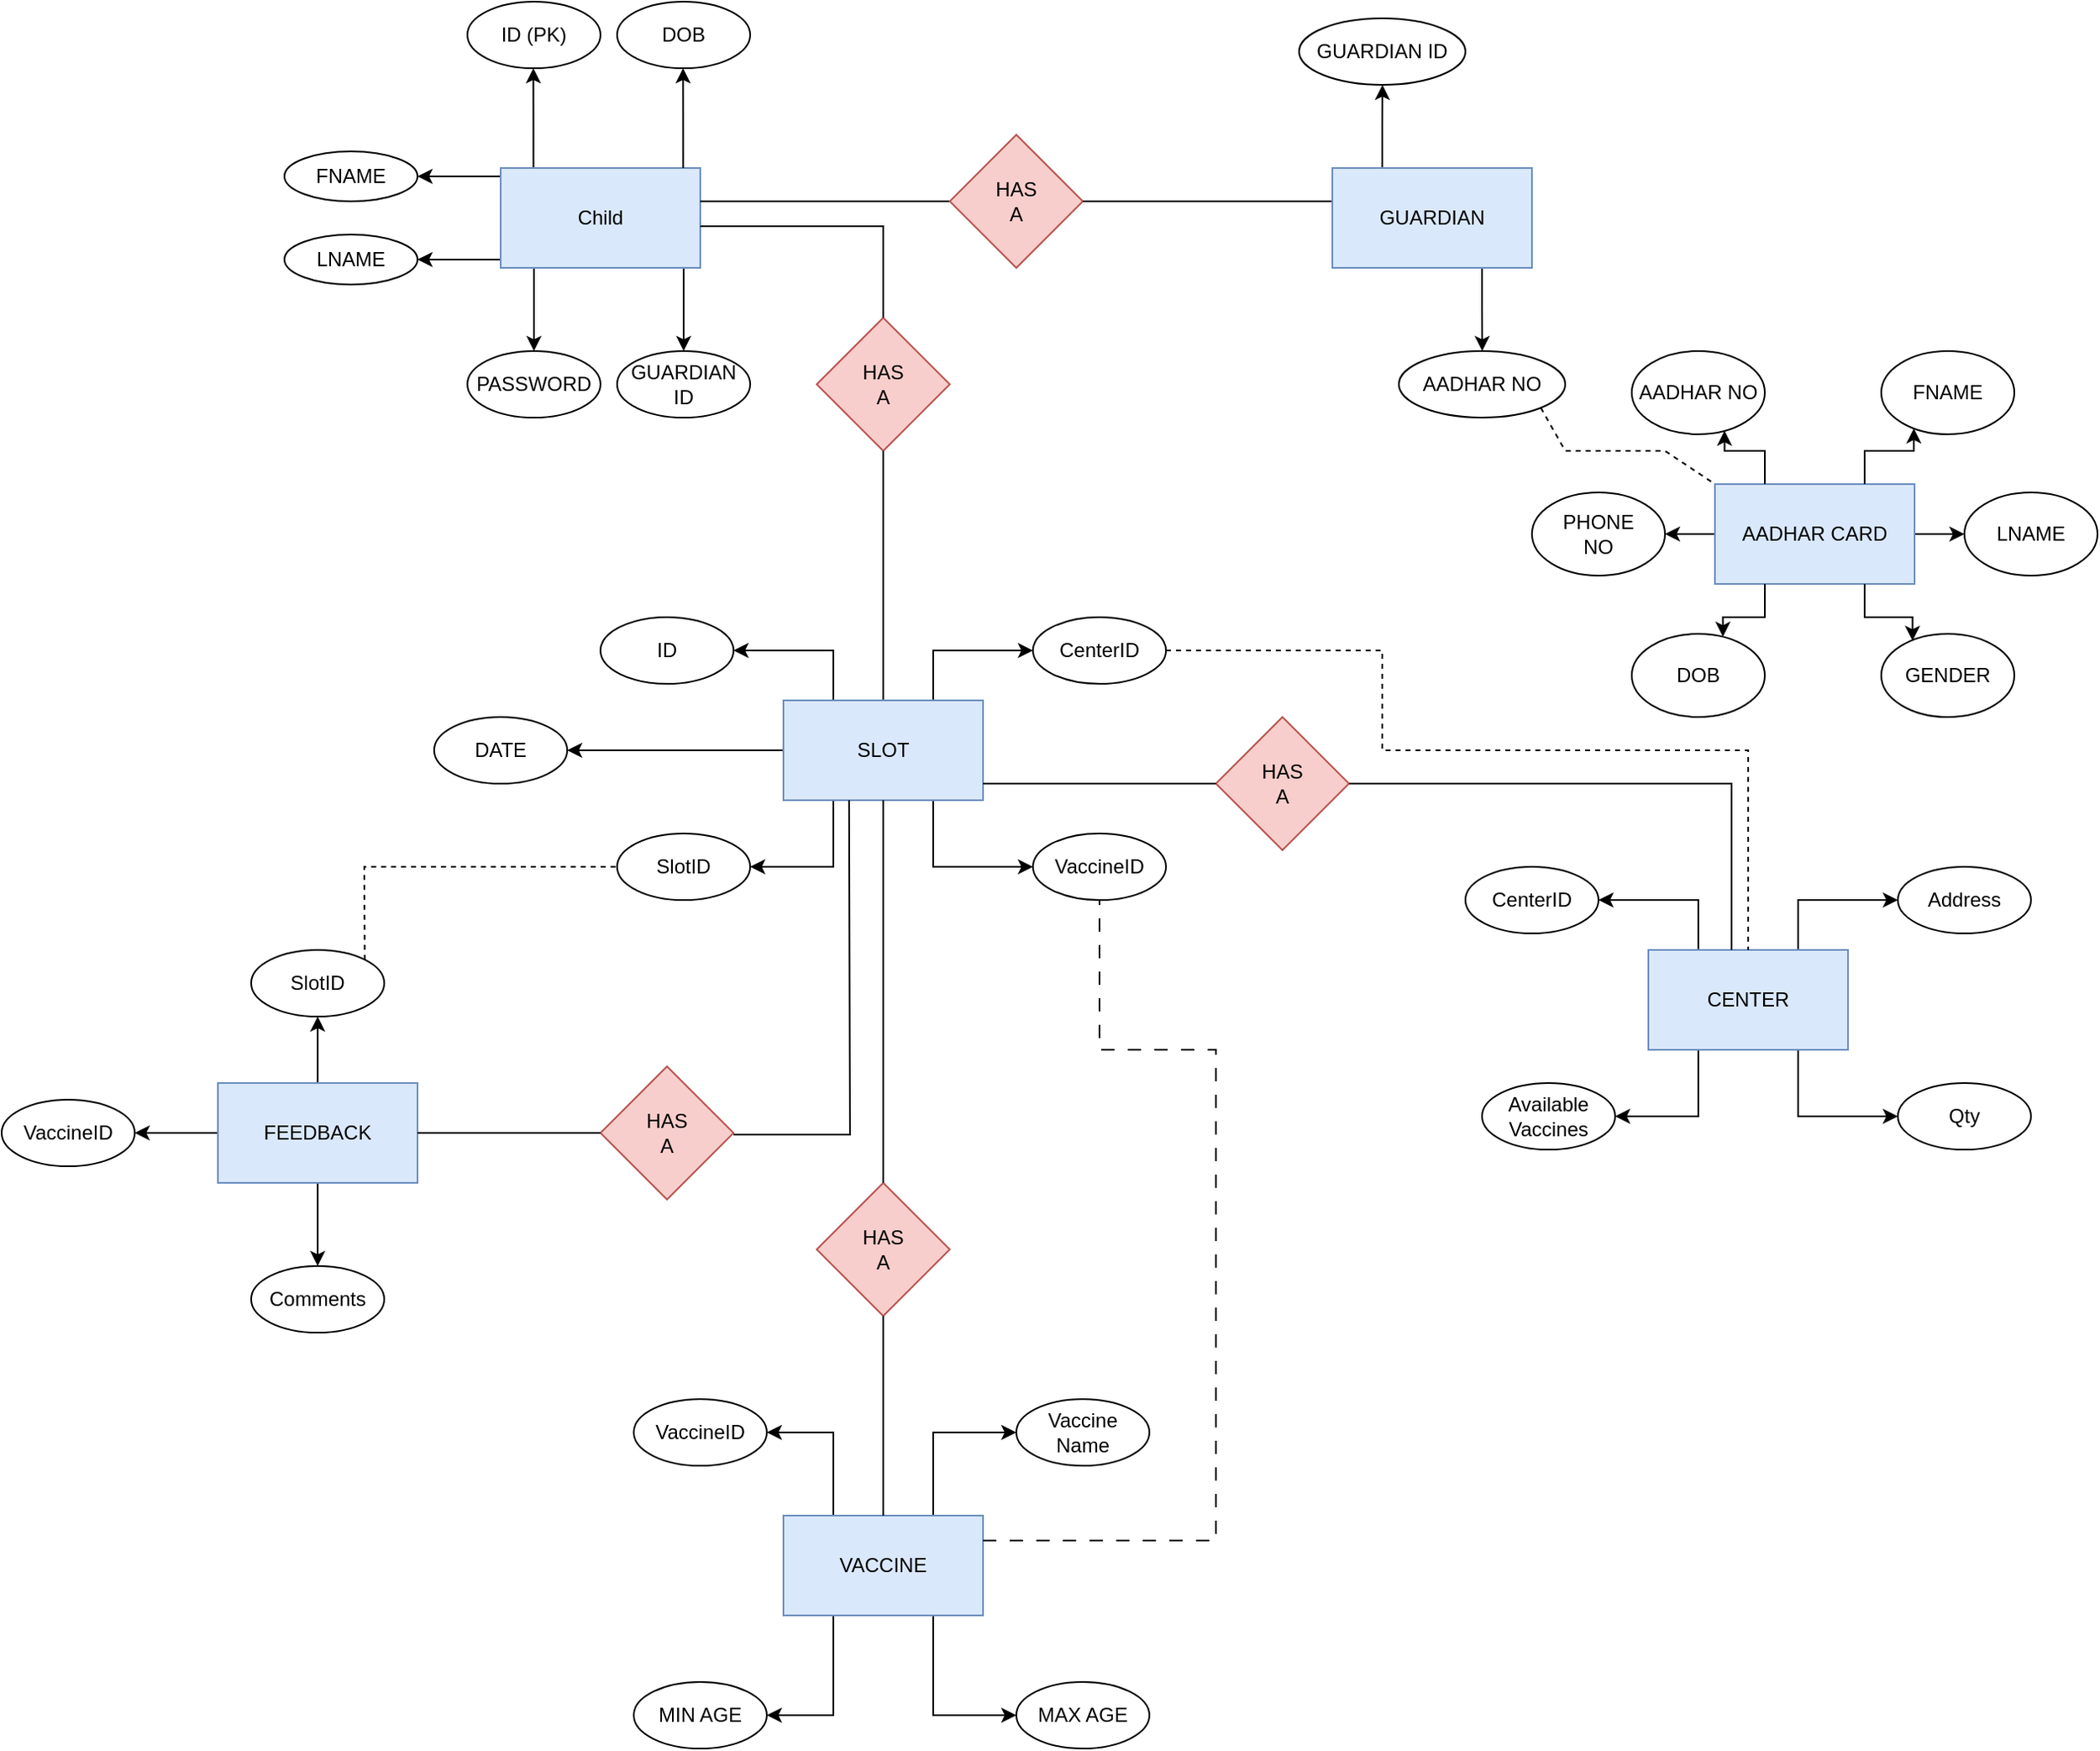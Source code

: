 <mxfile version="22.0.4" type="device">
  <diagram name="Page-1" id="edf60f1a-56cd-e834-aa8a-f176f3a09ee4">
    <mxGraphModel dx="3747" dy="1243" grid="1" gridSize="10" guides="1" tooltips="1" connect="1" arrows="1" fold="1" page="1" pageScale="1" pageWidth="1100" pageHeight="850" background="none" math="0" shadow="0">
      <root>
        <mxCell id="0" />
        <mxCell id="1" parent="0" />
        <mxCell id="GkTiWhYIFZG0V8LEKSP7-30" style="edgeStyle=orthogonalEdgeStyle;rounded=0;orthogonalLoop=1;jettySize=auto;html=1;exitX=0.25;exitY=1;exitDx=0;exitDy=0;entryX=0.5;entryY=0;entryDx=0;entryDy=0;" parent="1" source="GkTiWhYIFZG0V8LEKSP7-5" target="GkTiWhYIFZG0V8LEKSP7-29" edge="1">
          <mxGeometry relative="1" as="geometry">
            <Array as="points">
              <mxPoint x="-280" y="430" />
            </Array>
          </mxGeometry>
        </mxCell>
        <mxCell id="GkTiWhYIFZG0V8LEKSP7-31" style="edgeStyle=orthogonalEdgeStyle;rounded=0;orthogonalLoop=1;jettySize=auto;html=1;exitX=0.75;exitY=1;exitDx=0;exitDy=0;entryX=0.5;entryY=0;entryDx=0;entryDy=0;" parent="1" source="GkTiWhYIFZG0V8LEKSP7-5" target="GkTiWhYIFZG0V8LEKSP7-28" edge="1">
          <mxGeometry relative="1" as="geometry">
            <Array as="points">
              <mxPoint x="-190" y="430" />
            </Array>
          </mxGeometry>
        </mxCell>
        <mxCell id="GkTiWhYIFZG0V8LEKSP7-32" style="edgeStyle=orthogonalEdgeStyle;rounded=0;orthogonalLoop=1;jettySize=auto;html=1;exitX=0.25;exitY=0;exitDx=0;exitDy=0;" parent="1" edge="1">
          <mxGeometry relative="1" as="geometry">
            <mxPoint x="-280.349" y="310" as="targetPoint" />
            <mxPoint x="-280.28" y="370" as="sourcePoint" />
            <Array as="points">
              <mxPoint x="-280.28" y="340" />
              <mxPoint x="-280.28" y="340" />
            </Array>
          </mxGeometry>
        </mxCell>
        <mxCell id="GkTiWhYIFZG0V8LEKSP7-35" style="edgeStyle=orthogonalEdgeStyle;rounded=0;orthogonalLoop=1;jettySize=auto;html=1;exitX=0;exitY=0.25;exitDx=0;exitDy=0;entryX=1;entryY=0.5;entryDx=0;entryDy=0;" parent="1" source="GkTiWhYIFZG0V8LEKSP7-5" target="GkTiWhYIFZG0V8LEKSP7-22" edge="1">
          <mxGeometry relative="1" as="geometry">
            <Array as="points">
              <mxPoint x="-300" y="375" />
            </Array>
          </mxGeometry>
        </mxCell>
        <mxCell id="GkTiWhYIFZG0V8LEKSP7-38" style="edgeStyle=orthogonalEdgeStyle;rounded=0;orthogonalLoop=1;jettySize=auto;html=1;exitX=0;exitY=0.75;exitDx=0;exitDy=0;entryX=1;entryY=0.5;entryDx=0;entryDy=0;" parent="1" source="GkTiWhYIFZG0V8LEKSP7-5" target="GkTiWhYIFZG0V8LEKSP7-25" edge="1">
          <mxGeometry relative="1" as="geometry">
            <Array as="points">
              <mxPoint x="-300" y="425" />
            </Array>
          </mxGeometry>
        </mxCell>
        <mxCell id="GkTiWhYIFZG0V8LEKSP7-5" value="Child" style="rounded=0;whiteSpace=wrap;html=1;fillColor=#dae8fc;strokeColor=#6c8ebf;" parent="1" vertex="1">
          <mxGeometry x="-300" y="370" width="120" height="60" as="geometry" />
        </mxCell>
        <mxCell id="GkTiWhYIFZG0V8LEKSP7-11" value="DOB" style="ellipse;whiteSpace=wrap;html=1;rounded=0;" parent="1" vertex="1">
          <mxGeometry x="-230" y="270" width="80" height="40" as="geometry" />
        </mxCell>
        <mxCell id="GkTiWhYIFZG0V8LEKSP7-19" value="ID (PK)" style="ellipse;whiteSpace=wrap;html=1;rounded=0;" parent="1" vertex="1">
          <mxGeometry x="-320" y="270" width="80" height="40" as="geometry" />
        </mxCell>
        <mxCell id="GkTiWhYIFZG0V8LEKSP7-22" value="FNAME" style="ellipse;whiteSpace=wrap;html=1;" parent="1" vertex="1">
          <mxGeometry x="-430" y="360" width="80" height="30" as="geometry" />
        </mxCell>
        <mxCell id="GkTiWhYIFZG0V8LEKSP7-25" value="LNAME" style="ellipse;whiteSpace=wrap;html=1;" parent="1" vertex="1">
          <mxGeometry x="-430" y="410" width="80" height="30" as="geometry" />
        </mxCell>
        <mxCell id="GkTiWhYIFZG0V8LEKSP7-28" value="GUARDIAN ID" style="ellipse;whiteSpace=wrap;html=1;rounded=0;" parent="1" vertex="1">
          <mxGeometry x="-230" y="480" width="80" height="40" as="geometry" />
        </mxCell>
        <mxCell id="GkTiWhYIFZG0V8LEKSP7-29" value="PASSWORD" style="ellipse;whiteSpace=wrap;html=1;rounded=0;" parent="1" vertex="1">
          <mxGeometry x="-320" y="480" width="80" height="40" as="geometry" />
        </mxCell>
        <mxCell id="GkTiWhYIFZG0V8LEKSP7-33" style="edgeStyle=orthogonalEdgeStyle;rounded=0;orthogonalLoop=1;jettySize=auto;html=1;exitX=0.25;exitY=0;exitDx=0;exitDy=0;" parent="1" edge="1">
          <mxGeometry relative="1" as="geometry">
            <mxPoint x="-190.349" y="310" as="targetPoint" />
            <mxPoint x="-190.28" y="370" as="sourcePoint" />
            <Array as="points">
              <mxPoint x="-190.28" y="340" />
              <mxPoint x="-190.28" y="340" />
            </Array>
          </mxGeometry>
        </mxCell>
        <mxCell id="GkTiWhYIFZG0V8LEKSP7-40" value="" style="endArrow=none;html=1;rounded=0;exitX=1;exitY=0.5;exitDx=0;exitDy=0;" parent="1" edge="1">
          <mxGeometry width="50" height="50" relative="1" as="geometry">
            <mxPoint x="-180.0" y="390.0" as="sourcePoint" />
            <mxPoint x="-30" y="390" as="targetPoint" />
          </mxGeometry>
        </mxCell>
        <mxCell id="GkTiWhYIFZG0V8LEKSP7-41" value="&lt;div&gt;HAS&lt;/div&gt;&lt;div&gt;A&lt;br&gt;&lt;/div&gt;" style="rhombus;whiteSpace=wrap;html=1;fillColor=#f8cecc;strokeColor=#b85450;" parent="1" vertex="1">
          <mxGeometry x="-30" y="350" width="80" height="80" as="geometry" />
        </mxCell>
        <mxCell id="GkTiWhYIFZG0V8LEKSP7-42" value="" style="endArrow=none;html=1;rounded=0;exitX=1;exitY=0.5;exitDx=0;exitDy=0;entryX=0;entryY=0.5;entryDx=0;entryDy=0;" parent="1" source="GkTiWhYIFZG0V8LEKSP7-41" edge="1">
          <mxGeometry width="50" height="50" relative="1" as="geometry">
            <mxPoint x="-60" y="520" as="sourcePoint" />
            <mxPoint x="200" y="390.0" as="targetPoint" />
          </mxGeometry>
        </mxCell>
        <mxCell id="GkTiWhYIFZG0V8LEKSP7-44" style="edgeStyle=orthogonalEdgeStyle;rounded=0;orthogonalLoop=1;jettySize=auto;html=1;exitX=0.25;exitY=0;exitDx=0;exitDy=0;" parent="1" source="GkTiWhYIFZG0V8LEKSP7-43" edge="1">
          <mxGeometry relative="1" as="geometry">
            <mxPoint x="230.118" y="320" as="targetPoint" />
          </mxGeometry>
        </mxCell>
        <mxCell id="GkTiWhYIFZG0V8LEKSP7-47" style="edgeStyle=orthogonalEdgeStyle;rounded=0;orthogonalLoop=1;jettySize=auto;html=1;exitX=0.75;exitY=1;exitDx=0;exitDy=0;" parent="1" source="GkTiWhYIFZG0V8LEKSP7-43" edge="1">
          <mxGeometry relative="1" as="geometry">
            <mxPoint x="290.118" y="480" as="targetPoint" />
          </mxGeometry>
        </mxCell>
        <mxCell id="GkTiWhYIFZG0V8LEKSP7-43" value="GUARDIAN" style="rounded=0;whiteSpace=wrap;html=1;fillColor=#dae8fc;strokeColor=#6c8ebf;" parent="1" vertex="1">
          <mxGeometry x="200" y="370" width="120" height="60" as="geometry" />
        </mxCell>
        <mxCell id="GkTiWhYIFZG0V8LEKSP7-45" value="GUARDIAN ID" style="ellipse;whiteSpace=wrap;html=1;rounded=0;" parent="1" vertex="1">
          <mxGeometry x="180" y="280" width="100" height="40" as="geometry" />
        </mxCell>
        <mxCell id="GkTiWhYIFZG0V8LEKSP7-48" value="AADHAR NO" style="ellipse;whiteSpace=wrap;html=1;rounded=0;" parent="1" vertex="1">
          <mxGeometry x="240" y="480" width="100" height="40" as="geometry" />
        </mxCell>
        <mxCell id="GkTiWhYIFZG0V8LEKSP7-53" style="edgeStyle=orthogonalEdgeStyle;rounded=0;orthogonalLoop=1;jettySize=auto;html=1;exitX=1;exitY=0.5;exitDx=0;exitDy=0;" parent="1" source="GkTiWhYIFZG0V8LEKSP7-52" edge="1">
          <mxGeometry relative="1" as="geometry">
            <mxPoint x="580" y="590.412" as="targetPoint" />
          </mxGeometry>
        </mxCell>
        <mxCell id="GkTiWhYIFZG0V8LEKSP7-64" style="edgeStyle=orthogonalEdgeStyle;rounded=0;orthogonalLoop=1;jettySize=auto;html=1;exitX=0;exitY=0.5;exitDx=0;exitDy=0;entryX=1;entryY=0.5;entryDx=0;entryDy=0;" parent="1" source="GkTiWhYIFZG0V8LEKSP7-52" target="GkTiWhYIFZG0V8LEKSP7-62" edge="1">
          <mxGeometry relative="1" as="geometry" />
        </mxCell>
        <mxCell id="GkTiWhYIFZG0V8LEKSP7-52" value="AADHAR CARD" style="rounded=0;whiteSpace=wrap;html=1;fillColor=#dae8fc;strokeColor=#6c8ebf;" parent="1" vertex="1">
          <mxGeometry x="430" y="560" width="120" height="60" as="geometry" />
        </mxCell>
        <mxCell id="GkTiWhYIFZG0V8LEKSP7-54" value="LNAME" style="ellipse;whiteSpace=wrap;html=1;" parent="1" vertex="1">
          <mxGeometry x="580" y="565" width="80" height="50" as="geometry" />
        </mxCell>
        <mxCell id="GkTiWhYIFZG0V8LEKSP7-55" value="FNAME" style="ellipse;whiteSpace=wrap;html=1;" parent="1" vertex="1">
          <mxGeometry x="530" y="480" width="80" height="50" as="geometry" />
        </mxCell>
        <mxCell id="GkTiWhYIFZG0V8LEKSP7-56" value="AADHAR NO" style="ellipse;whiteSpace=wrap;html=1;" parent="1" vertex="1">
          <mxGeometry x="380" y="480" width="80" height="50" as="geometry" />
        </mxCell>
        <mxCell id="GkTiWhYIFZG0V8LEKSP7-59" style="edgeStyle=orthogonalEdgeStyle;rounded=0;orthogonalLoop=1;jettySize=auto;html=1;exitX=0.75;exitY=0;exitDx=0;exitDy=0;entryX=0.245;entryY=0.929;entryDx=0;entryDy=0;entryPerimeter=0;" parent="1" source="GkTiWhYIFZG0V8LEKSP7-52" target="GkTiWhYIFZG0V8LEKSP7-55" edge="1">
          <mxGeometry relative="1" as="geometry" />
        </mxCell>
        <mxCell id="GkTiWhYIFZG0V8LEKSP7-61" style="edgeStyle=orthogonalEdgeStyle;rounded=0;orthogonalLoop=1;jettySize=auto;html=1;exitX=0.25;exitY=0;exitDx=0;exitDy=0;entryX=0.697;entryY=0.957;entryDx=0;entryDy=0;entryPerimeter=0;" parent="1" source="GkTiWhYIFZG0V8LEKSP7-52" target="GkTiWhYIFZG0V8LEKSP7-56" edge="1">
          <mxGeometry relative="1" as="geometry" />
        </mxCell>
        <mxCell id="GkTiWhYIFZG0V8LEKSP7-62" value="PHONE&lt;br&gt;NO" style="ellipse;whiteSpace=wrap;html=1;" parent="1" vertex="1">
          <mxGeometry x="320" y="565" width="80" height="50" as="geometry" />
        </mxCell>
        <mxCell id="GkTiWhYIFZG0V8LEKSP7-65" value="DOB" style="ellipse;whiteSpace=wrap;html=1;" parent="1" vertex="1">
          <mxGeometry x="380" y="650" width="80" height="50" as="geometry" />
        </mxCell>
        <mxCell id="GkTiWhYIFZG0V8LEKSP7-66" value="GENDER" style="ellipse;whiteSpace=wrap;html=1;" parent="1" vertex="1">
          <mxGeometry x="530" y="650" width="80" height="50" as="geometry" />
        </mxCell>
        <mxCell id="GkTiWhYIFZG0V8LEKSP7-68" style="edgeStyle=orthogonalEdgeStyle;rounded=0;orthogonalLoop=1;jettySize=auto;html=1;exitX=0.25;exitY=1;exitDx=0;exitDy=0;entryX=0.685;entryY=0.036;entryDx=0;entryDy=0;entryPerimeter=0;" parent="1" source="GkTiWhYIFZG0V8LEKSP7-52" target="GkTiWhYIFZG0V8LEKSP7-65" edge="1">
          <mxGeometry relative="1" as="geometry" />
        </mxCell>
        <mxCell id="GkTiWhYIFZG0V8LEKSP7-69" style="edgeStyle=orthogonalEdgeStyle;rounded=0;orthogonalLoop=1;jettySize=auto;html=1;exitX=0.75;exitY=1;exitDx=0;exitDy=0;entryX=0.235;entryY=0.084;entryDx=0;entryDy=0;entryPerimeter=0;" parent="1" source="GkTiWhYIFZG0V8LEKSP7-52" target="GkTiWhYIFZG0V8LEKSP7-66" edge="1">
          <mxGeometry relative="1" as="geometry" />
        </mxCell>
        <mxCell id="GkTiWhYIFZG0V8LEKSP7-72" value="&lt;div&gt;HAS&lt;/div&gt;&lt;div&gt;A&lt;br&gt;&lt;/div&gt;" style="rhombus;whiteSpace=wrap;html=1;fillColor=#f8cecc;strokeColor=#b85450;" parent="1" vertex="1">
          <mxGeometry x="-110" y="460" width="80" height="80" as="geometry" />
        </mxCell>
        <mxCell id="GkTiWhYIFZG0V8LEKSP7-73" value="" style="endArrow=none;html=1;rounded=0;entryX=0.5;entryY=0;entryDx=0;entryDy=0;" parent="1" target="GkTiWhYIFZG0V8LEKSP7-72" edge="1">
          <mxGeometry width="50" height="50" relative="1" as="geometry">
            <mxPoint x="-180" y="405" as="sourcePoint" />
            <mxPoint x="-80" y="565" as="targetPoint" />
            <Array as="points">
              <mxPoint x="-70" y="405" />
            </Array>
          </mxGeometry>
        </mxCell>
        <mxCell id="GkTiWhYIFZG0V8LEKSP7-74" value="" style="endArrow=none;html=1;rounded=0;entryX=0.5;entryY=1;entryDx=0;entryDy=0;" parent="1" target="GkTiWhYIFZG0V8LEKSP7-72" edge="1">
          <mxGeometry width="50" height="50" relative="1" as="geometry">
            <mxPoint x="-70" y="690" as="sourcePoint" />
            <mxPoint x="-30" y="540" as="targetPoint" />
          </mxGeometry>
        </mxCell>
        <mxCell id="GkTiWhYIFZG0V8LEKSP7-81" style="edgeStyle=orthogonalEdgeStyle;rounded=0;orthogonalLoop=1;jettySize=auto;html=1;exitX=0.25;exitY=0;exitDx=0;exitDy=0;entryX=1;entryY=0.5;entryDx=0;entryDy=0;" parent="1" source="GkTiWhYIFZG0V8LEKSP7-75" target="GkTiWhYIFZG0V8LEKSP7-76" edge="1">
          <mxGeometry relative="1" as="geometry" />
        </mxCell>
        <mxCell id="GkTiWhYIFZG0V8LEKSP7-82" style="edgeStyle=orthogonalEdgeStyle;rounded=0;orthogonalLoop=1;jettySize=auto;html=1;exitX=0.75;exitY=0;exitDx=0;exitDy=0;entryX=0;entryY=0.5;entryDx=0;entryDy=0;" parent="1" source="GkTiWhYIFZG0V8LEKSP7-75" target="GkTiWhYIFZG0V8LEKSP7-77" edge="1">
          <mxGeometry relative="1" as="geometry" />
        </mxCell>
        <mxCell id="GkTiWhYIFZG0V8LEKSP7-83" style="edgeStyle=orthogonalEdgeStyle;rounded=0;orthogonalLoop=1;jettySize=auto;html=1;exitX=0.75;exitY=1;exitDx=0;exitDy=0;entryX=0;entryY=0.5;entryDx=0;entryDy=0;" parent="1" source="GkTiWhYIFZG0V8LEKSP7-75" target="GkTiWhYIFZG0V8LEKSP7-79" edge="1">
          <mxGeometry relative="1" as="geometry" />
        </mxCell>
        <mxCell id="GkTiWhYIFZG0V8LEKSP7-84" style="edgeStyle=orthogonalEdgeStyle;rounded=0;orthogonalLoop=1;jettySize=auto;html=1;exitX=0.25;exitY=1;exitDx=0;exitDy=0;entryX=1;entryY=0.5;entryDx=0;entryDy=0;" parent="1" source="GkTiWhYIFZG0V8LEKSP7-75" target="GkTiWhYIFZG0V8LEKSP7-78" edge="1">
          <mxGeometry relative="1" as="geometry" />
        </mxCell>
        <mxCell id="GkTiWhYIFZG0V8LEKSP7-116" style="edgeStyle=orthogonalEdgeStyle;rounded=0;orthogonalLoop=1;jettySize=auto;html=1;exitX=0;exitY=0.5;exitDx=0;exitDy=0;entryX=1;entryY=0.5;entryDx=0;entryDy=0;" parent="1" source="GkTiWhYIFZG0V8LEKSP7-75" target="GkTiWhYIFZG0V8LEKSP7-80" edge="1">
          <mxGeometry relative="1" as="geometry" />
        </mxCell>
        <mxCell id="GkTiWhYIFZG0V8LEKSP7-75" value="SLOT" style="rounded=0;whiteSpace=wrap;html=1;fillColor=#dae8fc;strokeColor=#6c8ebf;" parent="1" vertex="1">
          <mxGeometry x="-130" y="690" width="120" height="60" as="geometry" />
        </mxCell>
        <mxCell id="GkTiWhYIFZG0V8LEKSP7-76" value="ID" style="ellipse;whiteSpace=wrap;html=1;rounded=0;" parent="1" vertex="1">
          <mxGeometry x="-240" y="640" width="80" height="40" as="geometry" />
        </mxCell>
        <mxCell id="GkTiWhYIFZG0V8LEKSP7-77" value="CenterID" style="ellipse;whiteSpace=wrap;html=1;rounded=0;" parent="1" vertex="1">
          <mxGeometry x="20" y="640" width="80" height="40" as="geometry" />
        </mxCell>
        <mxCell id="GkTiWhYIFZG0V8LEKSP7-78" value="SlotID" style="ellipse;whiteSpace=wrap;html=1;rounded=0;" parent="1" vertex="1">
          <mxGeometry x="-230" y="770" width="80" height="40" as="geometry" />
        </mxCell>
        <mxCell id="GkTiWhYIFZG0V8LEKSP7-79" value="VaccineID" style="ellipse;whiteSpace=wrap;html=1;rounded=0;" parent="1" vertex="1">
          <mxGeometry x="20" y="770" width="80" height="40" as="geometry" />
        </mxCell>
        <mxCell id="GkTiWhYIFZG0V8LEKSP7-80" value="DATE" style="ellipse;whiteSpace=wrap;html=1;rounded=0;" parent="1" vertex="1">
          <mxGeometry x="-340" y="700" width="80" height="40" as="geometry" />
        </mxCell>
        <mxCell id="GkTiWhYIFZG0V8LEKSP7-86" style="edgeStyle=orthogonalEdgeStyle;rounded=0;orthogonalLoop=1;jettySize=auto;html=1;exitX=0.25;exitY=0;exitDx=0;exitDy=0;entryX=1;entryY=0.5;entryDx=0;entryDy=0;" parent="1" source="GkTiWhYIFZG0V8LEKSP7-91" target="GkTiWhYIFZG0V8LEKSP7-92" edge="1">
          <mxGeometry relative="1" as="geometry" />
        </mxCell>
        <mxCell id="GkTiWhYIFZG0V8LEKSP7-87" style="edgeStyle=orthogonalEdgeStyle;rounded=0;orthogonalLoop=1;jettySize=auto;html=1;exitX=0.75;exitY=0;exitDx=0;exitDy=0;entryX=0;entryY=0.5;entryDx=0;entryDy=0;" parent="1" source="GkTiWhYIFZG0V8LEKSP7-91" target="GkTiWhYIFZG0V8LEKSP7-93" edge="1">
          <mxGeometry relative="1" as="geometry" />
        </mxCell>
        <mxCell id="GkTiWhYIFZG0V8LEKSP7-88" style="edgeStyle=orthogonalEdgeStyle;rounded=0;orthogonalLoop=1;jettySize=auto;html=1;exitX=0.75;exitY=1;exitDx=0;exitDy=0;entryX=0;entryY=0.5;entryDx=0;entryDy=0;" parent="1" source="GkTiWhYIFZG0V8LEKSP7-91" target="GkTiWhYIFZG0V8LEKSP7-95" edge="1">
          <mxGeometry relative="1" as="geometry" />
        </mxCell>
        <mxCell id="GkTiWhYIFZG0V8LEKSP7-89" style="edgeStyle=orthogonalEdgeStyle;rounded=0;orthogonalLoop=1;jettySize=auto;html=1;exitX=0.25;exitY=1;exitDx=0;exitDy=0;entryX=1;entryY=0.5;entryDx=0;entryDy=0;" parent="1" source="GkTiWhYIFZG0V8LEKSP7-91" target="GkTiWhYIFZG0V8LEKSP7-94" edge="1">
          <mxGeometry relative="1" as="geometry" />
        </mxCell>
        <mxCell id="GkTiWhYIFZG0V8LEKSP7-91" value="CENTER" style="rounded=0;whiteSpace=wrap;html=1;fillColor=#dae8fc;strokeColor=#6c8ebf;" parent="1" vertex="1">
          <mxGeometry x="390" y="840" width="120" height="60" as="geometry" />
        </mxCell>
        <mxCell id="GkTiWhYIFZG0V8LEKSP7-92" value="CenterID" style="ellipse;whiteSpace=wrap;html=1;rounded=0;" parent="1" vertex="1">
          <mxGeometry x="280" y="790" width="80" height="40" as="geometry" />
        </mxCell>
        <mxCell id="GkTiWhYIFZG0V8LEKSP7-93" value="Address" style="ellipse;whiteSpace=wrap;html=1;rounded=0;" parent="1" vertex="1">
          <mxGeometry x="540" y="790" width="80" height="40" as="geometry" />
        </mxCell>
        <mxCell id="GkTiWhYIFZG0V8LEKSP7-94" value="&lt;div&gt;Available&lt;/div&gt;&lt;div&gt;Vaccines&lt;/div&gt;" style="ellipse;whiteSpace=wrap;html=1;rounded=0;" parent="1" vertex="1">
          <mxGeometry x="290" y="920" width="80" height="40" as="geometry" />
        </mxCell>
        <mxCell id="GkTiWhYIFZG0V8LEKSP7-95" value="Qty" style="ellipse;whiteSpace=wrap;html=1;rounded=0;" parent="1" vertex="1">
          <mxGeometry x="540" y="920" width="80" height="40" as="geometry" />
        </mxCell>
        <mxCell id="GkTiWhYIFZG0V8LEKSP7-97" value="" style="endArrow=none;html=1;rounded=0;exitX=1;exitY=0.5;exitDx=0;exitDy=0;entryX=0.5;entryY=0;entryDx=0;entryDy=0;dashed=1;" parent="1" source="GkTiWhYIFZG0V8LEKSP7-77" target="GkTiWhYIFZG0V8LEKSP7-91" edge="1">
          <mxGeometry width="50" height="50" relative="1" as="geometry">
            <mxPoint x="170" y="880" as="sourcePoint" />
            <mxPoint x="450" y="720" as="targetPoint" />
            <Array as="points">
              <mxPoint x="230" y="660" />
              <mxPoint x="230" y="720" />
              <mxPoint x="450" y="720" />
              <mxPoint x="450" y="830" />
            </Array>
          </mxGeometry>
        </mxCell>
        <mxCell id="GkTiWhYIFZG0V8LEKSP7-104" style="edgeStyle=orthogonalEdgeStyle;rounded=0;orthogonalLoop=1;jettySize=auto;html=1;exitX=0.25;exitY=0;exitDx=0;exitDy=0;entryX=1;entryY=0.5;entryDx=0;entryDy=0;" parent="1" source="GkTiWhYIFZG0V8LEKSP7-99" target="GkTiWhYIFZG0V8LEKSP7-100" edge="1">
          <mxGeometry relative="1" as="geometry" />
        </mxCell>
        <mxCell id="GkTiWhYIFZG0V8LEKSP7-105" style="edgeStyle=orthogonalEdgeStyle;rounded=0;orthogonalLoop=1;jettySize=auto;html=1;exitX=0.75;exitY=0;exitDx=0;exitDy=0;entryX=0;entryY=0.5;entryDx=0;entryDy=0;" parent="1" source="GkTiWhYIFZG0V8LEKSP7-99" target="GkTiWhYIFZG0V8LEKSP7-101" edge="1">
          <mxGeometry relative="1" as="geometry" />
        </mxCell>
        <mxCell id="GkTiWhYIFZG0V8LEKSP7-106" style="edgeStyle=orthogonalEdgeStyle;rounded=0;orthogonalLoop=1;jettySize=auto;html=1;exitX=0.75;exitY=1;exitDx=0;exitDy=0;entryX=0;entryY=0.5;entryDx=0;entryDy=0;" parent="1" source="GkTiWhYIFZG0V8LEKSP7-99" target="GkTiWhYIFZG0V8LEKSP7-102" edge="1">
          <mxGeometry relative="1" as="geometry" />
        </mxCell>
        <mxCell id="GkTiWhYIFZG0V8LEKSP7-107" style="edgeStyle=orthogonalEdgeStyle;rounded=0;orthogonalLoop=1;jettySize=auto;html=1;exitX=0.25;exitY=1;exitDx=0;exitDy=0;entryX=1;entryY=0.5;entryDx=0;entryDy=0;" parent="1" source="GkTiWhYIFZG0V8LEKSP7-99" target="GkTiWhYIFZG0V8LEKSP7-103" edge="1">
          <mxGeometry relative="1" as="geometry" />
        </mxCell>
        <mxCell id="GkTiWhYIFZG0V8LEKSP7-99" value="VACCINE" style="rounded=0;whiteSpace=wrap;html=1;fillColor=#dae8fc;strokeColor=#6c8ebf;" parent="1" vertex="1">
          <mxGeometry x="-130" y="1180" width="120" height="60" as="geometry" />
        </mxCell>
        <mxCell id="GkTiWhYIFZG0V8LEKSP7-100" value="VaccineID" style="ellipse;whiteSpace=wrap;html=1;rounded=0;" parent="1" vertex="1">
          <mxGeometry x="-220" y="1110" width="80" height="40" as="geometry" />
        </mxCell>
        <mxCell id="GkTiWhYIFZG0V8LEKSP7-101" value="&lt;div&gt;Vaccine&lt;/div&gt;&lt;div&gt;Name&lt;br&gt;&lt;/div&gt;" style="ellipse;whiteSpace=wrap;html=1;rounded=0;" parent="1" vertex="1">
          <mxGeometry x="10" y="1110" width="80" height="40" as="geometry" />
        </mxCell>
        <mxCell id="GkTiWhYIFZG0V8LEKSP7-102" value="MAX AGE" style="ellipse;whiteSpace=wrap;html=1;rounded=0;" parent="1" vertex="1">
          <mxGeometry x="10" y="1280" width="80" height="40" as="geometry" />
        </mxCell>
        <mxCell id="GkTiWhYIFZG0V8LEKSP7-103" value="MIN AGE" style="ellipse;whiteSpace=wrap;html=1;rounded=0;" parent="1" vertex="1">
          <mxGeometry x="-220" y="1280" width="80" height="40" as="geometry" />
        </mxCell>
        <mxCell id="GkTiWhYIFZG0V8LEKSP7-111" value="" style="endArrow=none;html=1;rounded=0;entryX=0;entryY=0;entryDx=0;entryDy=0;exitX=1;exitY=1;exitDx=0;exitDy=0;dashed=1;" parent="1" source="GkTiWhYIFZG0V8LEKSP7-48" target="GkTiWhYIFZG0V8LEKSP7-52" edge="1">
          <mxGeometry width="50" height="50" relative="1" as="geometry">
            <mxPoint x="340" y="500" as="sourcePoint" />
            <mxPoint x="420" y="540" as="targetPoint" />
            <Array as="points">
              <mxPoint x="340" y="540" />
              <mxPoint x="400" y="540" />
            </Array>
          </mxGeometry>
        </mxCell>
        <mxCell id="GkTiWhYIFZG0V8LEKSP7-113" value="&lt;div&gt;HAS&lt;/div&gt;&lt;div&gt;A&lt;br&gt;&lt;/div&gt;" style="rhombus;whiteSpace=wrap;html=1;fillColor=#f8cecc;strokeColor=#b85450;" parent="1" vertex="1">
          <mxGeometry x="130" y="700" width="80" height="80" as="geometry" />
        </mxCell>
        <mxCell id="GkTiWhYIFZG0V8LEKSP7-114" value="" style="endArrow=none;html=1;rounded=0;entryX=0;entryY=0.5;entryDx=0;entryDy=0;" parent="1" target="GkTiWhYIFZG0V8LEKSP7-113" edge="1">
          <mxGeometry width="50" height="50" relative="1" as="geometry">
            <mxPoint x="-10" y="740" as="sourcePoint" />
            <mxPoint x="220" y="660" as="targetPoint" />
          </mxGeometry>
        </mxCell>
        <mxCell id="GkTiWhYIFZG0V8LEKSP7-115" value="" style="endArrow=none;html=1;rounded=0;exitX=1;exitY=0.5;exitDx=0;exitDy=0;" parent="1" source="GkTiWhYIFZG0V8LEKSP7-113" edge="1">
          <mxGeometry width="50" height="50" relative="1" as="geometry">
            <mxPoint x="220" y="800" as="sourcePoint" />
            <mxPoint x="440" y="840" as="targetPoint" />
            <Array as="points">
              <mxPoint x="440" y="740" />
            </Array>
          </mxGeometry>
        </mxCell>
        <mxCell id="GkTiWhYIFZG0V8LEKSP7-117" value="" style="endArrow=none;html=1;rounded=0;entryX=0.5;entryY=1;entryDx=0;entryDy=0;exitX=1;exitY=0.25;exitDx=0;exitDy=0;dashed=1;dashPattern=8 8;" parent="1" source="GkTiWhYIFZG0V8LEKSP7-99" target="GkTiWhYIFZG0V8LEKSP7-79" edge="1">
          <mxGeometry width="50" height="50" relative="1" as="geometry">
            <mxPoint x="130" y="1090" as="sourcePoint" />
            <mxPoint x="120" y="820" as="targetPoint" />
            <Array as="points">
              <mxPoint x="130" y="1195" />
              <mxPoint x="130" y="1030" />
              <mxPoint x="130" y="900" />
              <mxPoint x="60" y="900" />
            </Array>
          </mxGeometry>
        </mxCell>
        <mxCell id="GkTiWhYIFZG0V8LEKSP7-118" value="&lt;div&gt;HAS&lt;/div&gt;&lt;div&gt;A&lt;br&gt;&lt;/div&gt;" style="rhombus;whiteSpace=wrap;html=1;fillColor=#f8cecc;strokeColor=#b85450;" parent="1" vertex="1">
          <mxGeometry x="-110" y="980" width="80" height="80" as="geometry" />
        </mxCell>
        <mxCell id="GkTiWhYIFZG0V8LEKSP7-119" value="" style="endArrow=none;html=1;rounded=0;exitX=0.5;exitY=0;exitDx=0;exitDy=0;entryX=0.5;entryY=1;entryDx=0;entryDy=0;" parent="1" source="GkTiWhYIFZG0V8LEKSP7-118" target="GkTiWhYIFZG0V8LEKSP7-75" edge="1">
          <mxGeometry width="50" height="50" relative="1" as="geometry">
            <mxPoint x="-120" y="870" as="sourcePoint" />
            <mxPoint x="-70" y="820" as="targetPoint" />
          </mxGeometry>
        </mxCell>
        <mxCell id="GkTiWhYIFZG0V8LEKSP7-120" value="" style="endArrow=none;html=1;rounded=0;exitX=0.5;exitY=0;exitDx=0;exitDy=0;entryX=0.5;entryY=1;entryDx=0;entryDy=0;" parent="1" source="GkTiWhYIFZG0V8LEKSP7-99" target="GkTiWhYIFZG0V8LEKSP7-118" edge="1">
          <mxGeometry width="50" height="50" relative="1" as="geometry">
            <mxPoint x="-70.83" y="1170" as="sourcePoint" />
            <mxPoint x="-71" y="1060" as="targetPoint" />
          </mxGeometry>
        </mxCell>
        <mxCell id="GkTiWhYIFZG0V8LEKSP7-127" style="edgeStyle=orthogonalEdgeStyle;rounded=0;orthogonalLoop=1;jettySize=auto;html=1;exitX=0.5;exitY=0;exitDx=0;exitDy=0;entryX=0.5;entryY=1;entryDx=0;entryDy=0;" parent="1" source="GkTiWhYIFZG0V8LEKSP7-122" target="GkTiWhYIFZG0V8LEKSP7-124" edge="1">
          <mxGeometry relative="1" as="geometry" />
        </mxCell>
        <mxCell id="GkTiWhYIFZG0V8LEKSP7-128" style="edgeStyle=orthogonalEdgeStyle;rounded=0;orthogonalLoop=1;jettySize=auto;html=1;exitX=0;exitY=0.5;exitDx=0;exitDy=0;entryX=1;entryY=0.5;entryDx=0;entryDy=0;" parent="1" source="GkTiWhYIFZG0V8LEKSP7-122" target="GkTiWhYIFZG0V8LEKSP7-125" edge="1">
          <mxGeometry relative="1" as="geometry" />
        </mxCell>
        <mxCell id="GkTiWhYIFZG0V8LEKSP7-129" style="edgeStyle=orthogonalEdgeStyle;rounded=0;orthogonalLoop=1;jettySize=auto;html=1;exitX=0.5;exitY=1;exitDx=0;exitDy=0;entryX=0.5;entryY=0;entryDx=0;entryDy=0;" parent="1" source="GkTiWhYIFZG0V8LEKSP7-122" target="GkTiWhYIFZG0V8LEKSP7-126" edge="1">
          <mxGeometry relative="1" as="geometry" />
        </mxCell>
        <mxCell id="GkTiWhYIFZG0V8LEKSP7-122" value="FEEDBACK" style="rounded=0;whiteSpace=wrap;html=1;fillColor=#dae8fc;strokeColor=#6c8ebf;" parent="1" vertex="1">
          <mxGeometry x="-470" y="920" width="120" height="60" as="geometry" />
        </mxCell>
        <mxCell id="GkTiWhYIFZG0V8LEKSP7-124" value="SlotID" style="ellipse;whiteSpace=wrap;html=1;rounded=0;" parent="1" vertex="1">
          <mxGeometry x="-450" y="840" width="80" height="40" as="geometry" />
        </mxCell>
        <mxCell id="GkTiWhYIFZG0V8LEKSP7-125" value="VaccineID" style="ellipse;whiteSpace=wrap;html=1;rounded=0;" parent="1" vertex="1">
          <mxGeometry x="-600" y="930" width="80" height="40" as="geometry" />
        </mxCell>
        <mxCell id="GkTiWhYIFZG0V8LEKSP7-126" value="Comments" style="ellipse;whiteSpace=wrap;html=1;rounded=0;" parent="1" vertex="1">
          <mxGeometry x="-450" y="1030" width="80" height="40" as="geometry" />
        </mxCell>
        <mxCell id="GkTiWhYIFZG0V8LEKSP7-130" value="" style="endArrow=none;html=1;rounded=0;exitX=1;exitY=0;exitDx=0;exitDy=0;entryX=0;entryY=0.5;entryDx=0;entryDy=0;dashed=1;" parent="1" source="GkTiWhYIFZG0V8LEKSP7-124" target="GkTiWhYIFZG0V8LEKSP7-78" edge="1">
          <mxGeometry width="50" height="50" relative="1" as="geometry">
            <mxPoint x="-140" y="760" as="sourcePoint" />
            <mxPoint x="-90" y="710" as="targetPoint" />
            <Array as="points">
              <mxPoint x="-382" y="790" />
            </Array>
          </mxGeometry>
        </mxCell>
        <mxCell id="GkTiWhYIFZG0V8LEKSP7-132" value="&lt;div&gt;HAS&lt;/div&gt;&lt;div&gt;A&lt;br&gt;&lt;/div&gt;" style="rhombus;whiteSpace=wrap;html=1;fillColor=#f8cecc;strokeColor=#b85450;" parent="1" vertex="1">
          <mxGeometry x="-240" y="910" width="80" height="80" as="geometry" />
        </mxCell>
        <mxCell id="GkTiWhYIFZG0V8LEKSP7-133" value="" style="endArrow=none;html=1;rounded=0;exitX=1;exitY=0.5;exitDx=0;exitDy=0;" parent="1" source="GkTiWhYIFZG0V8LEKSP7-122" edge="1">
          <mxGeometry width="50" height="50" relative="1" as="geometry">
            <mxPoint x="-290" y="1000" as="sourcePoint" />
            <mxPoint x="-240" y="950" as="targetPoint" />
          </mxGeometry>
        </mxCell>
        <mxCell id="GkTiWhYIFZG0V8LEKSP7-134" value="" style="endArrow=none;html=1;rounded=0;entryX=0.412;entryY=0.983;entryDx=0;entryDy=0;entryPerimeter=0;" parent="1" edge="1">
          <mxGeometry width="50" height="50" relative="1" as="geometry">
            <mxPoint x="-160" y="951" as="sourcePoint" />
            <mxPoint x="-90.56" y="750" as="targetPoint" />
            <Array as="points">
              <mxPoint x="-90" y="951.02" />
            </Array>
          </mxGeometry>
        </mxCell>
      </root>
    </mxGraphModel>
  </diagram>
</mxfile>
